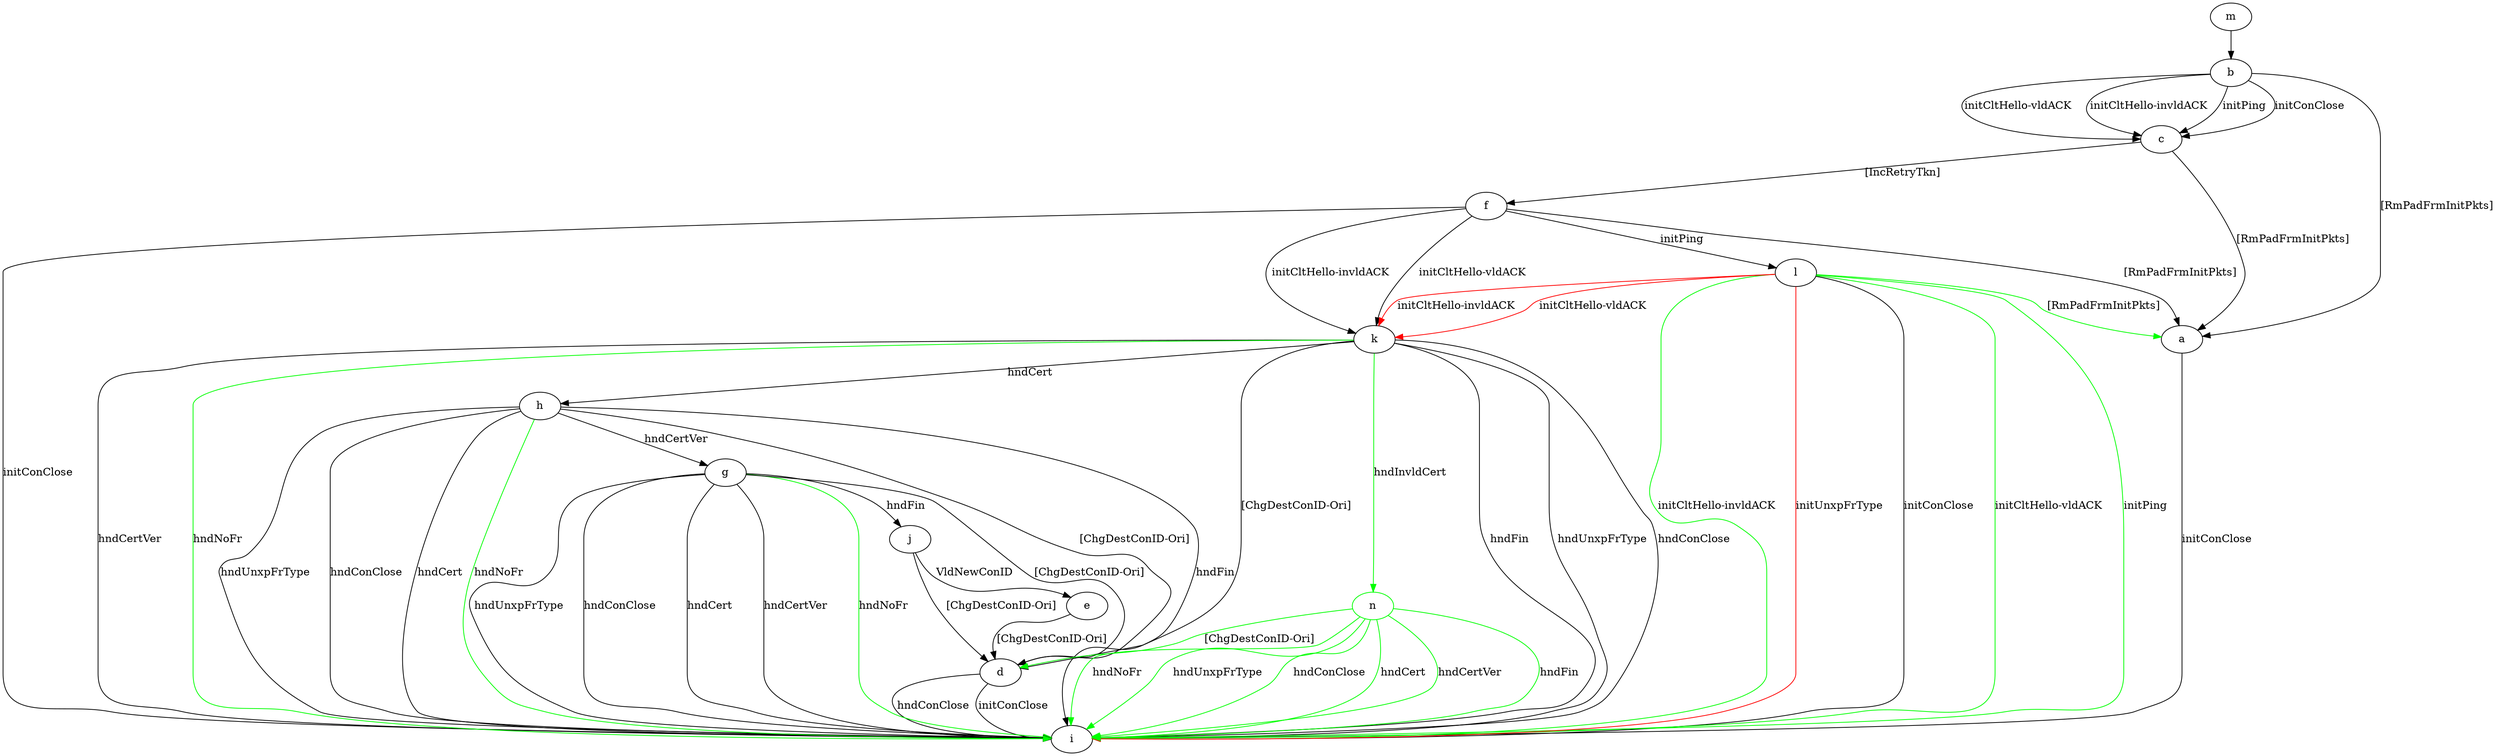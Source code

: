 digraph "" {
	a -> i	[key=0,
		label="initConClose "];
	b -> a	[key=0,
		label="[RmPadFrmInitPkts] "];
	b -> c	[key=0,
		label="initPing "];
	b -> c	[key=1,
		label="initConClose "];
	b -> c	[key=2,
		label="initCltHello-vldACK "];
	b -> c	[key=3,
		label="initCltHello-invldACK "];
	c -> a	[key=0,
		label="[RmPadFrmInitPkts] "];
	c -> f	[key=0,
		label="[IncRetryTkn] "];
	d -> i	[key=0,
		label="initConClose "];
	d -> i	[key=1,
		label="hndConClose "];
	e -> d	[key=0,
		label="[ChgDestConID-Ori] "];
	f -> a	[key=0,
		label="[RmPadFrmInitPkts] "];
	f -> i	[key=0,
		label="initConClose "];
	f -> k	[key=0,
		label="initCltHello-vldACK "];
	f -> k	[key=1,
		label="initCltHello-invldACK "];
	f -> l	[key=0,
		label="initPing "];
	g -> d	[key=0,
		label="[ChgDestConID-Ori] "];
	g -> i	[key=0,
		label="hndUnxpFrType "];
	g -> i	[key=1,
		label="hndConClose "];
	g -> i	[key=2,
		label="hndCert "];
	g -> i	[key=3,
		label="hndCertVer "];
	g -> i	[key=4,
		color=green,
		label="hndNoFr "];
	g -> j	[key=0,
		label="hndFin "];
	h -> d	[key=0,
		label="[ChgDestConID-Ori] "];
	h -> g	[key=0,
		label="hndCertVer "];
	h -> i	[key=0,
		label="hndFin "];
	h -> i	[key=1,
		label="hndUnxpFrType "];
	h -> i	[key=2,
		label="hndConClose "];
	h -> i	[key=3,
		label="hndCert "];
	h -> i	[key=4,
		color=green,
		label="hndNoFr "];
	j -> d	[key=0,
		label="[ChgDestConID-Ori] "];
	j -> e	[key=0,
		label="VldNewConID "];
	k -> d	[key=0,
		label="[ChgDestConID-Ori] "];
	k -> h	[key=0,
		label="hndCert "];
	k -> i	[key=0,
		label="hndFin "];
	k -> i	[key=1,
		label="hndUnxpFrType "];
	k -> i	[key=2,
		label="hndConClose "];
	k -> i	[key=3,
		label="hndCertVer "];
	k -> i	[key=4,
		color=green,
		label="hndNoFr "];
	n	[color=green];
	k -> n	[key=0,
		color=green,
		label="hndInvldCert "];
	l -> a	[key=0,
		color=green,
		label="[RmPadFrmInitPkts] "];
	l -> i	[key=0,
		label="initConClose "];
	l -> i	[key=1,
		color=green,
		label="initPing "];
	l -> i	[key=2,
		color=green,
		label="initCltHello-vldACK "];
	l -> i	[key=3,
		color=green,
		label="initCltHello-invldACK "];
	l -> i	[key=4,
		color=red,
		label="initUnxpFrType "];
	l -> k	[key=0,
		color=red,
		label="initCltHello-vldACK "];
	l -> k	[key=1,
		color=red,
		label="initCltHello-invldACK "];
	m -> b	[key=0];
	n -> d	[key=0,
		color=green,
		label="[ChgDestConID-Ori] "];
	n -> i	[key=0,
		color=green,
		label="hndFin "];
	n -> i	[key=1,
		color=green,
		label="hndNoFr "];
	n -> i	[key=2,
		color=green,
		label="hndUnxpFrType "];
	n -> i	[key=3,
		color=green,
		label="hndConClose "];
	n -> i	[key=4,
		color=green,
		label="hndCert "];
	n -> i	[key=5,
		color=green,
		label="hndCertVer "];
}
